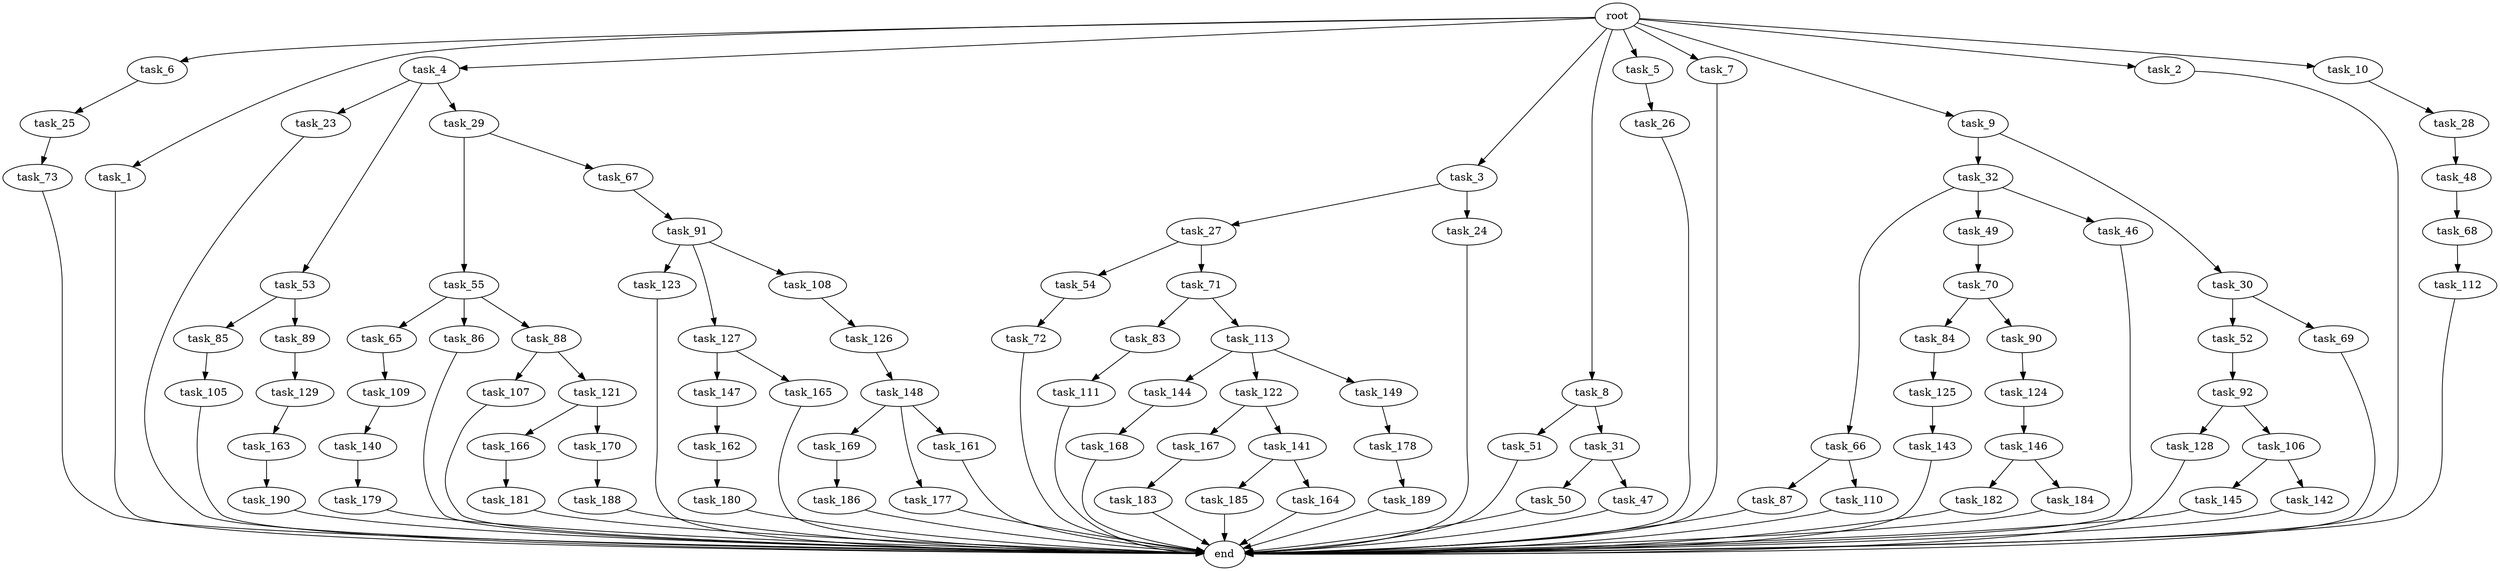 digraph G {
  task_112 [size="858993459.200000"];
  task_6 [size="1.024000"];
  task_169 [size="137438953.472000"];
  task_91 [size="34359738.368000"];
  task_84 [size="137438953.472000"];
  task_73 [size="858993459.200000"];
  task_123 [size="549755813.888000"];
  task_66 [size="34359738.368000"];
  task_1 [size="1.024000"];
  task_68 [size="695784701.952000"];
  task_190 [size="695784701.952000"];
  task_65 [size="309237645.312000"];
  task_83 [size="309237645.312000"];
  task_72 [size="309237645.312000"];
  root [size="0.000000"];
  task_178 [size="34359738.368000"];
  task_179 [size="420906795.008000"];
  task_144 [size="309237645.312000"];
  task_148 [size="137438953.472000"];
  task_4 [size="1.024000"];
  task_3 [size="1.024000"];
  task_86 [size="309237645.312000"];
  task_147 [size="137438953.472000"];
  task_189 [size="695784701.952000"];
  task_85 [size="309237645.312000"];
  task_183 [size="549755813.888000"];
  task_182 [size="549755813.888000"];
  task_8 [size="1.024000"];
  task_184 [size="549755813.888000"];
  task_27 [size="309237645.312000"];
  task_109 [size="214748364.800000"];
  task_177 [size="137438953.472000"];
  task_5 [size="1.024000"];
  task_166 [size="695784701.952000"];
  task_107 [size="695784701.952000"];
  task_24 [size="309237645.312000"];
  task_49 [size="34359738.368000"];
  task_145 [size="309237645.312000"];
  task_128 [size="34359738.368000"];
  task_54 [size="309237645.312000"];
  task_23 [size="420906795.008000"];
  task_32 [size="34359738.368000"];
  task_92 [size="309237645.312000"];
  task_168 [size="695784701.952000"];
  task_88 [size="309237645.312000"];
  task_167 [size="214748364.800000"];
  task_55 [size="34359738.368000"];
  task_7 [size="1.024000"];
  task_113 [size="309237645.312000"];
  task_188 [size="695784701.952000"];
  task_53 [size="420906795.008000"];
  task_25 [size="695784701.952000"];
  task_126 [size="214748364.800000"];
  task_51 [size="858993459.200000"];
  task_31 [size="858993459.200000"];
  task_186 [size="214748364.800000"];
  task_28 [size="695784701.952000"];
  task_142 [size="309237645.312000"];
  task_9 [size="1.024000"];
  task_180 [size="858993459.200000"];
  task_121 [size="695784701.952000"];
  task_141 [size="214748364.800000"];
  task_162 [size="77309411.328000"];
  task_26 [size="137438953.472000"];
  task_143 [size="420906795.008000"];
  task_2 [size="1.024000"];
  task_106 [size="34359738.368000"];
  task_105 [size="420906795.008000"];
  task_129 [size="695784701.952000"];
  task_52 [size="34359738.368000"];
  task_87 [size="309237645.312000"];
  task_50 [size="137438953.472000"];
  task_122 [size="309237645.312000"];
  task_111 [size="420906795.008000"];
  task_127 [size="549755813.888000"];
  task_70 [size="77309411.328000"];
  task_165 [size="137438953.472000"];
  task_30 [size="34359738.368000"];
  task_67 [size="34359738.368000"];
  task_48 [size="858993459.200000"];
  task_10 [size="1.024000"];
  task_149 [size="309237645.312000"];
  task_185 [size="549755813.888000"];
  task_164 [size="549755813.888000"];
  task_163 [size="214748364.800000"];
  task_29 [size="420906795.008000"];
  task_181 [size="137438953.472000"];
  task_161 [size="137438953.472000"];
  task_47 [size="137438953.472000"];
  task_69 [size="34359738.368000"];
  task_140 [size="214748364.800000"];
  task_108 [size="549755813.888000"];
  end [size="0.000000"];
  task_71 [size="309237645.312000"];
  task_89 [size="309237645.312000"];
  task_46 [size="34359738.368000"];
  task_146 [size="137438953.472000"];
  task_170 [size="695784701.952000"];
  task_110 [size="309237645.312000"];
  task_124 [size="309237645.312000"];
  task_125 [size="137438953.472000"];
  task_90 [size="137438953.472000"];

  task_112 -> end [size="1.000000"];
  task_6 -> task_25 [size="679477248.000000"];
  task_169 -> task_186 [size="209715200.000000"];
  task_91 -> task_108 [size="536870912.000000"];
  task_91 -> task_123 [size="536870912.000000"];
  task_91 -> task_127 [size="536870912.000000"];
  task_84 -> task_125 [size="134217728.000000"];
  task_73 -> end [size="1.000000"];
  task_123 -> end [size="1.000000"];
  task_66 -> task_87 [size="301989888.000000"];
  task_66 -> task_110 [size="301989888.000000"];
  task_1 -> end [size="1.000000"];
  task_68 -> task_112 [size="838860800.000000"];
  task_190 -> end [size="1.000000"];
  task_65 -> task_109 [size="209715200.000000"];
  task_83 -> task_111 [size="411041792.000000"];
  task_72 -> end [size="1.000000"];
  root -> task_2 [size="1.000000"];
  root -> task_6 [size="1.000000"];
  root -> task_7 [size="1.000000"];
  root -> task_4 [size="1.000000"];
  root -> task_3 [size="1.000000"];
  root -> task_5 [size="1.000000"];
  root -> task_1 [size="1.000000"];
  root -> task_8 [size="1.000000"];
  root -> task_9 [size="1.000000"];
  root -> task_10 [size="1.000000"];
  task_178 -> task_189 [size="679477248.000000"];
  task_179 -> end [size="1.000000"];
  task_144 -> task_168 [size="679477248.000000"];
  task_148 -> task_169 [size="134217728.000000"];
  task_148 -> task_177 [size="134217728.000000"];
  task_148 -> task_161 [size="134217728.000000"];
  task_4 -> task_29 [size="411041792.000000"];
  task_4 -> task_23 [size="411041792.000000"];
  task_4 -> task_53 [size="411041792.000000"];
  task_3 -> task_27 [size="301989888.000000"];
  task_3 -> task_24 [size="301989888.000000"];
  task_86 -> end [size="1.000000"];
  task_147 -> task_162 [size="75497472.000000"];
  task_189 -> end [size="1.000000"];
  task_85 -> task_105 [size="411041792.000000"];
  task_183 -> end [size="1.000000"];
  task_182 -> end [size="1.000000"];
  task_8 -> task_31 [size="838860800.000000"];
  task_8 -> task_51 [size="838860800.000000"];
  task_184 -> end [size="1.000000"];
  task_27 -> task_54 [size="301989888.000000"];
  task_27 -> task_71 [size="301989888.000000"];
  task_109 -> task_140 [size="209715200.000000"];
  task_177 -> end [size="1.000000"];
  task_5 -> task_26 [size="134217728.000000"];
  task_166 -> task_181 [size="134217728.000000"];
  task_107 -> end [size="1.000000"];
  task_24 -> end [size="1.000000"];
  task_49 -> task_70 [size="75497472.000000"];
  task_145 -> end [size="1.000000"];
  task_128 -> end [size="1.000000"];
  task_54 -> task_72 [size="301989888.000000"];
  task_23 -> end [size="1.000000"];
  task_32 -> task_66 [size="33554432.000000"];
  task_32 -> task_46 [size="33554432.000000"];
  task_32 -> task_49 [size="33554432.000000"];
  task_92 -> task_128 [size="33554432.000000"];
  task_92 -> task_106 [size="33554432.000000"];
  task_168 -> end [size="1.000000"];
  task_88 -> task_107 [size="679477248.000000"];
  task_88 -> task_121 [size="679477248.000000"];
  task_167 -> task_183 [size="536870912.000000"];
  task_55 -> task_86 [size="301989888.000000"];
  task_55 -> task_65 [size="301989888.000000"];
  task_55 -> task_88 [size="301989888.000000"];
  task_7 -> end [size="1.000000"];
  task_113 -> task_122 [size="301989888.000000"];
  task_113 -> task_144 [size="301989888.000000"];
  task_113 -> task_149 [size="301989888.000000"];
  task_188 -> end [size="1.000000"];
  task_53 -> task_85 [size="301989888.000000"];
  task_53 -> task_89 [size="301989888.000000"];
  task_25 -> task_73 [size="838860800.000000"];
  task_126 -> task_148 [size="134217728.000000"];
  task_51 -> end [size="1.000000"];
  task_31 -> task_50 [size="134217728.000000"];
  task_31 -> task_47 [size="134217728.000000"];
  task_186 -> end [size="1.000000"];
  task_28 -> task_48 [size="838860800.000000"];
  task_142 -> end [size="1.000000"];
  task_9 -> task_30 [size="33554432.000000"];
  task_9 -> task_32 [size="33554432.000000"];
  task_180 -> end [size="1.000000"];
  task_121 -> task_166 [size="679477248.000000"];
  task_121 -> task_170 [size="679477248.000000"];
  task_141 -> task_164 [size="536870912.000000"];
  task_141 -> task_185 [size="536870912.000000"];
  task_162 -> task_180 [size="838860800.000000"];
  task_26 -> end [size="1.000000"];
  task_143 -> end [size="1.000000"];
  task_2 -> end [size="1.000000"];
  task_106 -> task_142 [size="301989888.000000"];
  task_106 -> task_145 [size="301989888.000000"];
  task_105 -> end [size="1.000000"];
  task_129 -> task_163 [size="209715200.000000"];
  task_52 -> task_92 [size="301989888.000000"];
  task_87 -> end [size="1.000000"];
  task_50 -> end [size="1.000000"];
  task_122 -> task_167 [size="209715200.000000"];
  task_122 -> task_141 [size="209715200.000000"];
  task_111 -> end [size="1.000000"];
  task_127 -> task_165 [size="134217728.000000"];
  task_127 -> task_147 [size="134217728.000000"];
  task_70 -> task_84 [size="134217728.000000"];
  task_70 -> task_90 [size="134217728.000000"];
  task_165 -> end [size="1.000000"];
  task_30 -> task_52 [size="33554432.000000"];
  task_30 -> task_69 [size="33554432.000000"];
  task_67 -> task_91 [size="33554432.000000"];
  task_48 -> task_68 [size="679477248.000000"];
  task_10 -> task_28 [size="679477248.000000"];
  task_149 -> task_178 [size="33554432.000000"];
  task_185 -> end [size="1.000000"];
  task_164 -> end [size="1.000000"];
  task_163 -> task_190 [size="679477248.000000"];
  task_29 -> task_55 [size="33554432.000000"];
  task_29 -> task_67 [size="33554432.000000"];
  task_181 -> end [size="1.000000"];
  task_161 -> end [size="1.000000"];
  task_47 -> end [size="1.000000"];
  task_69 -> end [size="1.000000"];
  task_140 -> task_179 [size="411041792.000000"];
  task_108 -> task_126 [size="209715200.000000"];
  task_71 -> task_83 [size="301989888.000000"];
  task_71 -> task_113 [size="301989888.000000"];
  task_89 -> task_129 [size="679477248.000000"];
  task_46 -> end [size="1.000000"];
  task_146 -> task_184 [size="536870912.000000"];
  task_146 -> task_182 [size="536870912.000000"];
  task_170 -> task_188 [size="679477248.000000"];
  task_110 -> end [size="1.000000"];
  task_124 -> task_146 [size="134217728.000000"];
  task_125 -> task_143 [size="411041792.000000"];
  task_90 -> task_124 [size="301989888.000000"];
}
